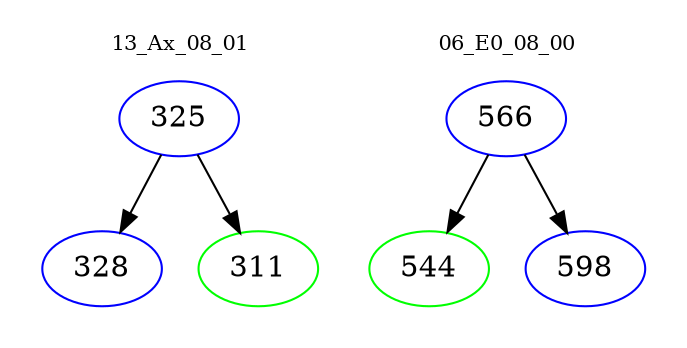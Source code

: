digraph{
subgraph cluster_0 {
color = white
label = "13_Ax_08_01";
fontsize=10;
T0_325 [label="325", color="blue"]
T0_325 -> T0_328 [color="black"]
T0_328 [label="328", color="blue"]
T0_325 -> T0_311 [color="black"]
T0_311 [label="311", color="green"]
}
subgraph cluster_1 {
color = white
label = "06_E0_08_00";
fontsize=10;
T1_566 [label="566", color="blue"]
T1_566 -> T1_544 [color="black"]
T1_544 [label="544", color="green"]
T1_566 -> T1_598 [color="black"]
T1_598 [label="598", color="blue"]
}
}
